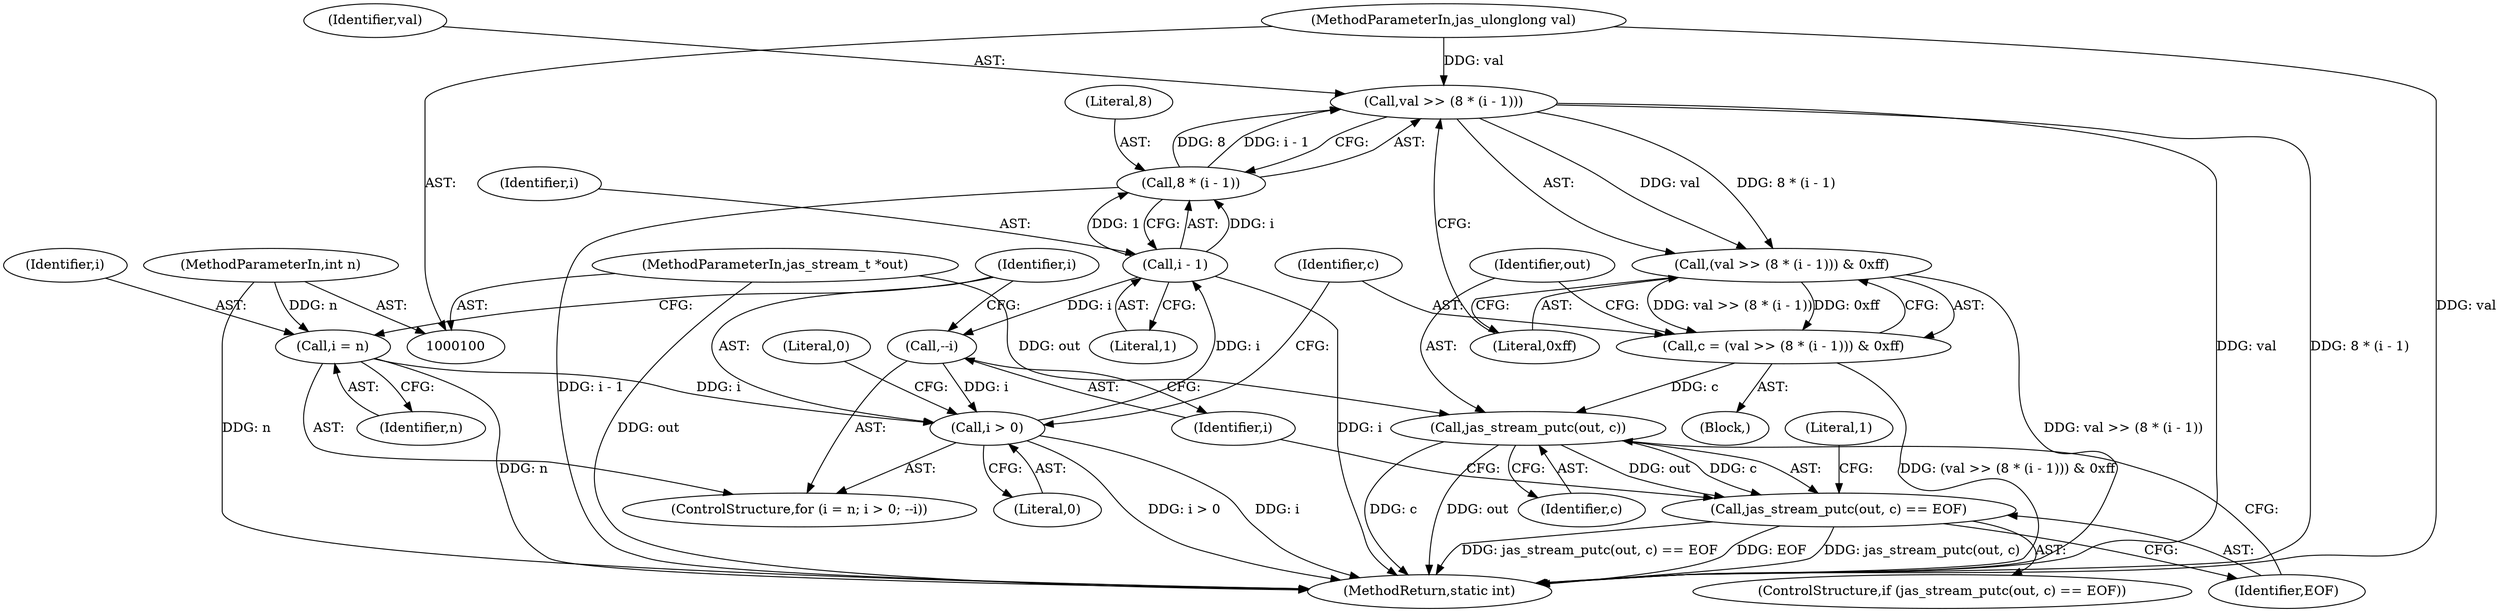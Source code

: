 digraph "0_jasper_d42b2388f7f8e0332c846675133acea151fc557a_8@pointer" {
"1000130" [label="(Call,jas_stream_putc(out, c))"];
"1000101" [label="(MethodParameterIn,jas_stream_t *out)"];
"1000117" [label="(Call,c = (val >> (8 * (i - 1))) & 0xff)"];
"1000119" [label="(Call,(val >> (8 * (i - 1))) & 0xff)"];
"1000120" [label="(Call,val >> (8 * (i - 1)))"];
"1000103" [label="(MethodParameterIn,jas_ulonglong val)"];
"1000122" [label="(Call,8 * (i - 1))"];
"1000124" [label="(Call,i - 1)"];
"1000111" [label="(Call,i > 0)"];
"1000114" [label="(Call,--i)"];
"1000108" [label="(Call,i = n)"];
"1000102" [label="(MethodParameterIn,int n)"];
"1000129" [label="(Call,jas_stream_putc(out, c) == EOF)"];
"1000133" [label="(Identifier,EOF)"];
"1000125" [label="(Identifier,i)"];
"1000110" [label="(Identifier,n)"];
"1000129" [label="(Call,jas_stream_putc(out, c) == EOF)"];
"1000117" [label="(Call,c = (val >> (8 * (i - 1))) & 0xff)"];
"1000116" [label="(Block,)"];
"1000109" [label="(Identifier,i)"];
"1000102" [label="(MethodParameterIn,int n)"];
"1000128" [label="(ControlStructure,if (jas_stream_putc(out, c) == EOF))"];
"1000136" [label="(Literal,1)"];
"1000113" [label="(Literal,0)"];
"1000139" [label="(MethodReturn,static int)"];
"1000112" [label="(Identifier,i)"];
"1000138" [label="(Literal,0)"];
"1000103" [label="(MethodParameterIn,jas_ulonglong val)"];
"1000130" [label="(Call,jas_stream_putc(out, c))"];
"1000127" [label="(Literal,0xff)"];
"1000119" [label="(Call,(val >> (8 * (i - 1))) & 0xff)"];
"1000121" [label="(Identifier,val)"];
"1000122" [label="(Call,8 * (i - 1))"];
"1000114" [label="(Call,--i)"];
"1000132" [label="(Identifier,c)"];
"1000124" [label="(Call,i - 1)"];
"1000118" [label="(Identifier,c)"];
"1000131" [label="(Identifier,out)"];
"1000107" [label="(ControlStructure,for (i = n; i > 0; --i))"];
"1000111" [label="(Call,i > 0)"];
"1000120" [label="(Call,val >> (8 * (i - 1)))"];
"1000108" [label="(Call,i = n)"];
"1000123" [label="(Literal,8)"];
"1000115" [label="(Identifier,i)"];
"1000126" [label="(Literal,1)"];
"1000101" [label="(MethodParameterIn,jas_stream_t *out)"];
"1000130" -> "1000129"  [label="AST: "];
"1000130" -> "1000132"  [label="CFG: "];
"1000131" -> "1000130"  [label="AST: "];
"1000132" -> "1000130"  [label="AST: "];
"1000133" -> "1000130"  [label="CFG: "];
"1000130" -> "1000139"  [label="DDG: c"];
"1000130" -> "1000139"  [label="DDG: out"];
"1000130" -> "1000129"  [label="DDG: out"];
"1000130" -> "1000129"  [label="DDG: c"];
"1000101" -> "1000130"  [label="DDG: out"];
"1000117" -> "1000130"  [label="DDG: c"];
"1000101" -> "1000100"  [label="AST: "];
"1000101" -> "1000139"  [label="DDG: out"];
"1000117" -> "1000116"  [label="AST: "];
"1000117" -> "1000119"  [label="CFG: "];
"1000118" -> "1000117"  [label="AST: "];
"1000119" -> "1000117"  [label="AST: "];
"1000131" -> "1000117"  [label="CFG: "];
"1000117" -> "1000139"  [label="DDG: (val >> (8 * (i - 1))) & 0xff"];
"1000119" -> "1000117"  [label="DDG: val >> (8 * (i - 1))"];
"1000119" -> "1000117"  [label="DDG: 0xff"];
"1000119" -> "1000127"  [label="CFG: "];
"1000120" -> "1000119"  [label="AST: "];
"1000127" -> "1000119"  [label="AST: "];
"1000119" -> "1000139"  [label="DDG: val >> (8 * (i - 1))"];
"1000120" -> "1000119"  [label="DDG: val"];
"1000120" -> "1000119"  [label="DDG: 8 * (i - 1)"];
"1000120" -> "1000122"  [label="CFG: "];
"1000121" -> "1000120"  [label="AST: "];
"1000122" -> "1000120"  [label="AST: "];
"1000127" -> "1000120"  [label="CFG: "];
"1000120" -> "1000139"  [label="DDG: val"];
"1000120" -> "1000139"  [label="DDG: 8 * (i - 1)"];
"1000103" -> "1000120"  [label="DDG: val"];
"1000122" -> "1000120"  [label="DDG: 8"];
"1000122" -> "1000120"  [label="DDG: i - 1"];
"1000103" -> "1000100"  [label="AST: "];
"1000103" -> "1000139"  [label="DDG: val"];
"1000122" -> "1000124"  [label="CFG: "];
"1000123" -> "1000122"  [label="AST: "];
"1000124" -> "1000122"  [label="AST: "];
"1000122" -> "1000139"  [label="DDG: i - 1"];
"1000124" -> "1000122"  [label="DDG: i"];
"1000124" -> "1000122"  [label="DDG: 1"];
"1000124" -> "1000126"  [label="CFG: "];
"1000125" -> "1000124"  [label="AST: "];
"1000126" -> "1000124"  [label="AST: "];
"1000124" -> "1000139"  [label="DDG: i"];
"1000124" -> "1000114"  [label="DDG: i"];
"1000111" -> "1000124"  [label="DDG: i"];
"1000111" -> "1000107"  [label="AST: "];
"1000111" -> "1000113"  [label="CFG: "];
"1000112" -> "1000111"  [label="AST: "];
"1000113" -> "1000111"  [label="AST: "];
"1000118" -> "1000111"  [label="CFG: "];
"1000138" -> "1000111"  [label="CFG: "];
"1000111" -> "1000139"  [label="DDG: i > 0"];
"1000111" -> "1000139"  [label="DDG: i"];
"1000114" -> "1000111"  [label="DDG: i"];
"1000108" -> "1000111"  [label="DDG: i"];
"1000114" -> "1000107"  [label="AST: "];
"1000114" -> "1000115"  [label="CFG: "];
"1000115" -> "1000114"  [label="AST: "];
"1000112" -> "1000114"  [label="CFG: "];
"1000108" -> "1000107"  [label="AST: "];
"1000108" -> "1000110"  [label="CFG: "];
"1000109" -> "1000108"  [label="AST: "];
"1000110" -> "1000108"  [label="AST: "];
"1000112" -> "1000108"  [label="CFG: "];
"1000108" -> "1000139"  [label="DDG: n"];
"1000102" -> "1000108"  [label="DDG: n"];
"1000102" -> "1000100"  [label="AST: "];
"1000102" -> "1000139"  [label="DDG: n"];
"1000129" -> "1000128"  [label="AST: "];
"1000129" -> "1000133"  [label="CFG: "];
"1000133" -> "1000129"  [label="AST: "];
"1000136" -> "1000129"  [label="CFG: "];
"1000115" -> "1000129"  [label="CFG: "];
"1000129" -> "1000139"  [label="DDG: jas_stream_putc(out, c)"];
"1000129" -> "1000139"  [label="DDG: jas_stream_putc(out, c) == EOF"];
"1000129" -> "1000139"  [label="DDG: EOF"];
}

